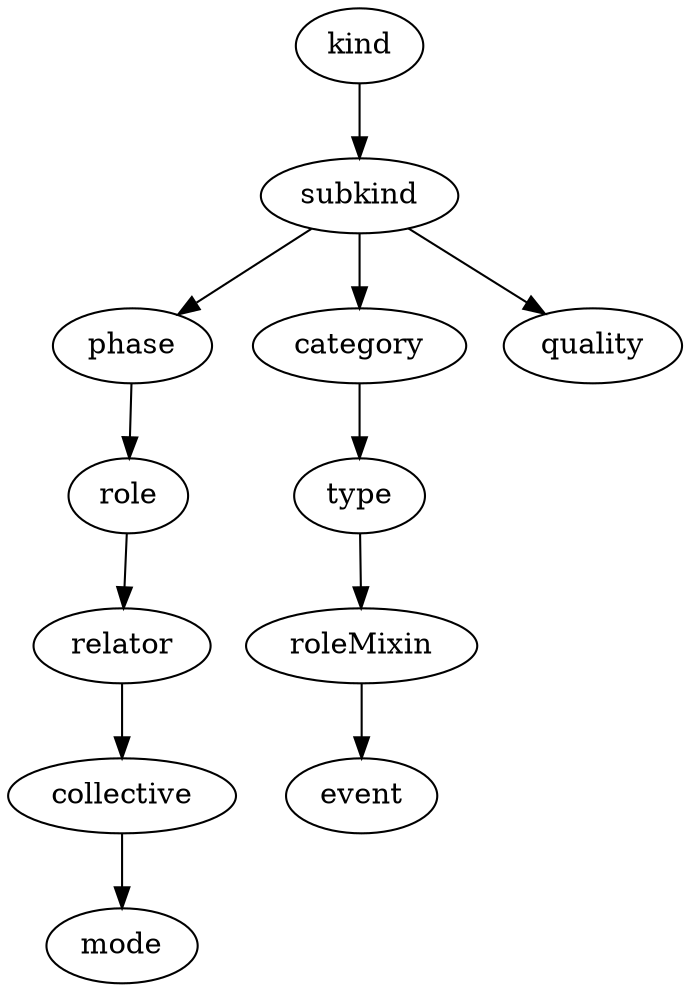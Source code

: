strict digraph  {
kind;
subkind;
phase;
category;
quality;
role;
relator;
collective;
mode;
type;
roleMixin;
event;
kind -> subkind;
subkind -> phase;
subkind -> category;
subkind -> quality;
phase -> role;
category -> type;
role -> relator;
relator -> collective;
collective -> mode;
type -> roleMixin;
roleMixin -> event;
}
